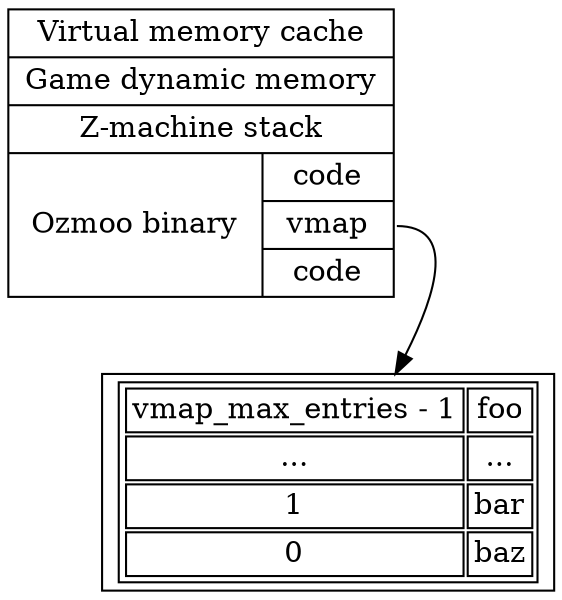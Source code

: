 digraph memory {
    node [shape=record];
    top [label="{ Virtual memory cache | Game dynamic memory | Z-machine stack | { Ozmoo binary | { code | <vmap> vmap | code } } }"];
    # vmap [label="{ { vmap_max_entries - 1 | foo } | ... | { 1 | foo } | {0 | foo } }"];
    vmap [label=<
         <table>
            <tr><td>vmap_max_entries - 1</td><td>foo</td></tr>
            <tr><td>...</td><td>...</td></tr>
            <tr><td>1</td><td>bar</td></tr>
            <tr><td>0</td><td>baz</td></tr>
         </table>>]
    top:vmap -> vmap
}

# vi: sw=4 sts=4
